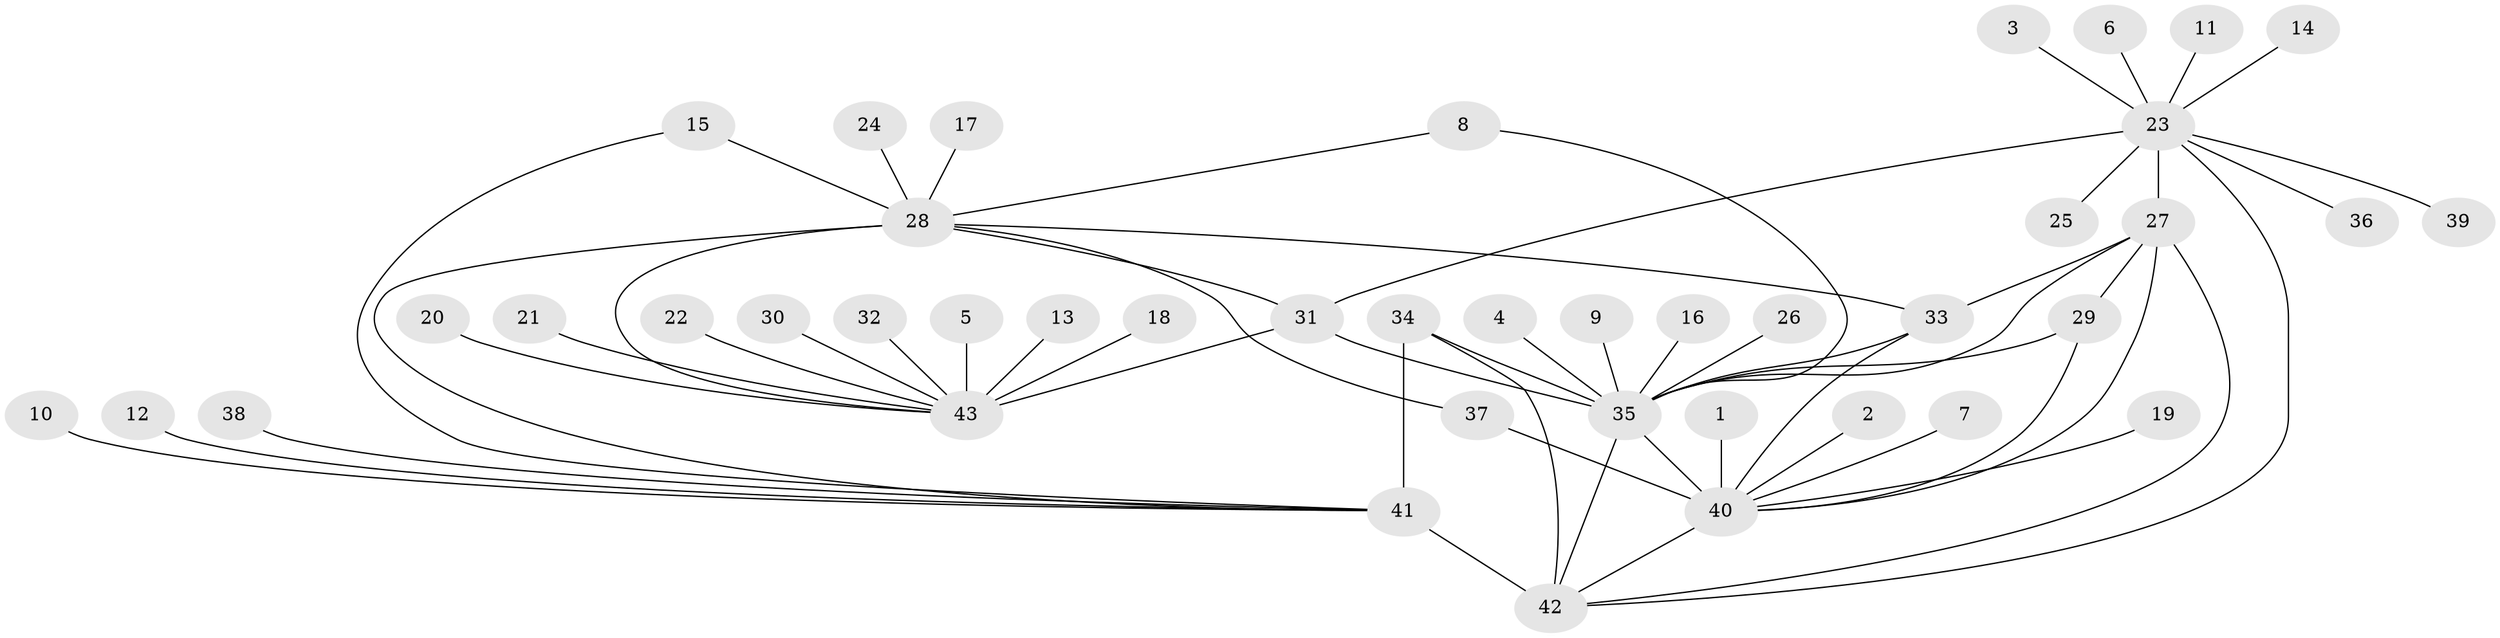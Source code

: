 // original degree distribution, {12: 0.007462686567164179, 7: 0.022388059701492536, 8: 0.08955223880597014, 6: 0.029850746268656716, 9: 0.04477611940298507, 11: 0.007462686567164179, 16: 0.007462686567164179, 10: 0.007462686567164179, 14: 0.007462686567164179, 1: 0.582089552238806, 2: 0.12686567164179105, 4: 0.022388059701492536, 3: 0.04477611940298507}
// Generated by graph-tools (version 1.1) at 2025/37/03/04/25 23:37:32]
// undirected, 43 vertices, 59 edges
graph export_dot {
  node [color=gray90,style=filled];
  1;
  2;
  3;
  4;
  5;
  6;
  7;
  8;
  9;
  10;
  11;
  12;
  13;
  14;
  15;
  16;
  17;
  18;
  19;
  20;
  21;
  22;
  23;
  24;
  25;
  26;
  27;
  28;
  29;
  30;
  31;
  32;
  33;
  34;
  35;
  36;
  37;
  38;
  39;
  40;
  41;
  42;
  43;
  1 -- 40 [weight=1.0];
  2 -- 40 [weight=1.0];
  3 -- 23 [weight=1.0];
  4 -- 35 [weight=1.0];
  5 -- 43 [weight=1.0];
  6 -- 23 [weight=1.0];
  7 -- 40 [weight=1.0];
  8 -- 28 [weight=1.0];
  8 -- 35 [weight=1.0];
  9 -- 35 [weight=1.0];
  10 -- 41 [weight=1.0];
  11 -- 23 [weight=1.0];
  12 -- 41 [weight=1.0];
  13 -- 43 [weight=1.0];
  14 -- 23 [weight=1.0];
  15 -- 28 [weight=1.0];
  15 -- 41 [weight=1.0];
  16 -- 35 [weight=1.0];
  17 -- 28 [weight=1.0];
  18 -- 43 [weight=1.0];
  19 -- 40 [weight=1.0];
  20 -- 43 [weight=1.0];
  21 -- 43 [weight=1.0];
  22 -- 43 [weight=1.0];
  23 -- 25 [weight=1.0];
  23 -- 27 [weight=5.0];
  23 -- 31 [weight=1.0];
  23 -- 36 [weight=1.0];
  23 -- 39 [weight=1.0];
  23 -- 42 [weight=1.0];
  24 -- 28 [weight=1.0];
  26 -- 35 [weight=1.0];
  27 -- 29 [weight=1.0];
  27 -- 33 [weight=1.0];
  27 -- 35 [weight=1.0];
  27 -- 40 [weight=2.0];
  27 -- 42 [weight=1.0];
  28 -- 31 [weight=2.0];
  28 -- 33 [weight=1.0];
  28 -- 37 [weight=1.0];
  28 -- 41 [weight=1.0];
  28 -- 43 [weight=3.0];
  29 -- 35 [weight=1.0];
  29 -- 40 [weight=1.0];
  30 -- 43 [weight=1.0];
  31 -- 35 [weight=1.0];
  31 -- 43 [weight=6.0];
  32 -- 43 [weight=1.0];
  33 -- 35 [weight=1.0];
  33 -- 40 [weight=1.0];
  34 -- 35 [weight=1.0];
  34 -- 41 [weight=3.0];
  34 -- 42 [weight=2.0];
  35 -- 40 [weight=1.0];
  35 -- 42 [weight=2.0];
  37 -- 40 [weight=5.0];
  38 -- 41 [weight=1.0];
  40 -- 42 [weight=1.0];
  41 -- 42 [weight=6.0];
}
